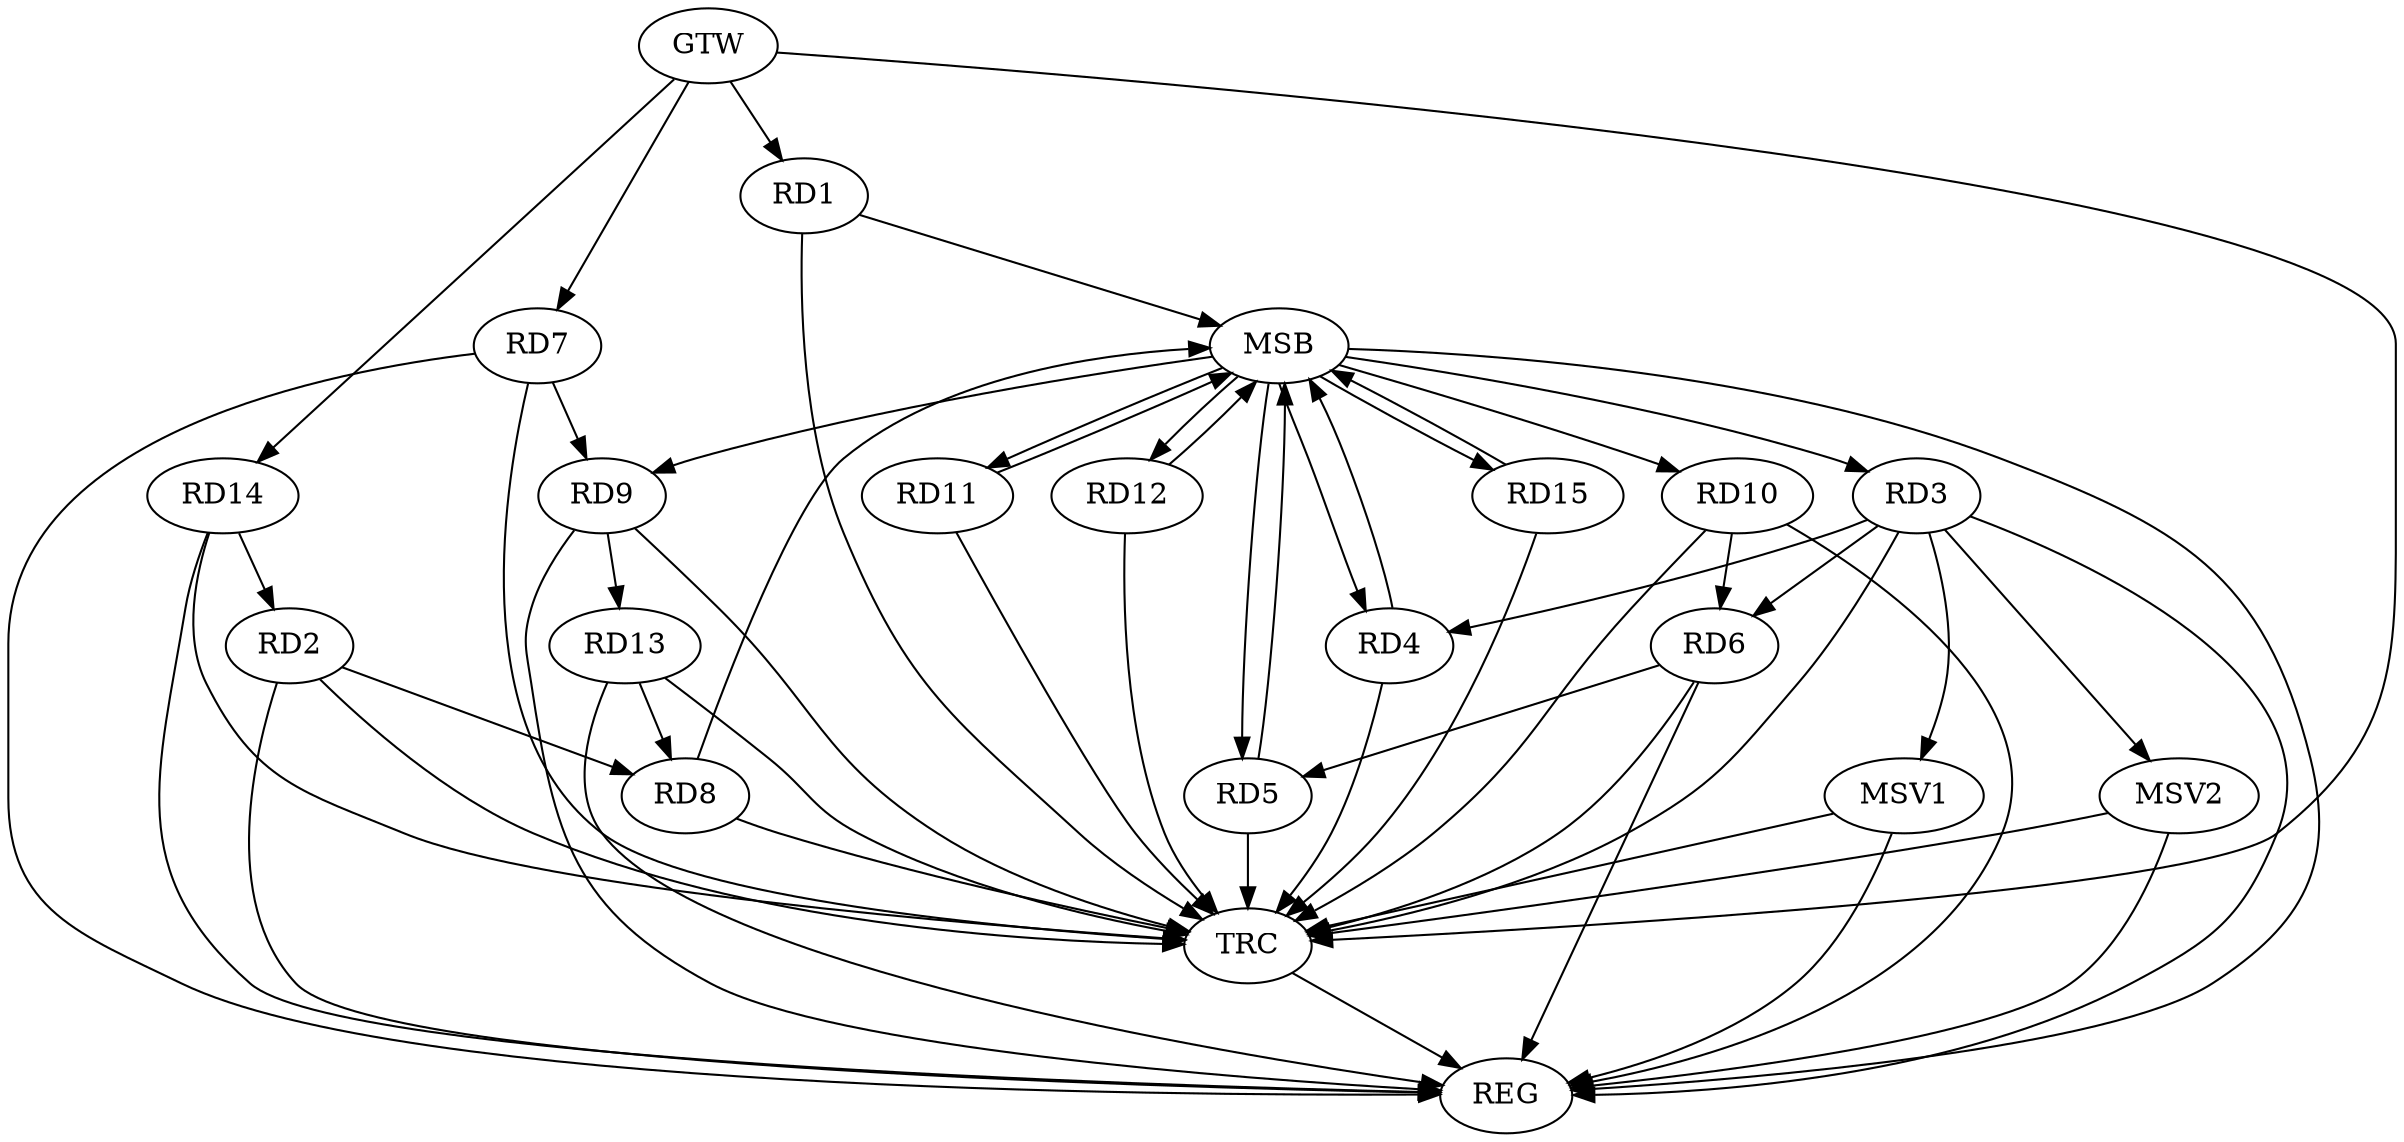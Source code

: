 strict digraph G {
  RD1 [ label="RD1" ];
  RD2 [ label="RD2" ];
  RD3 [ label="RD3" ];
  RD4 [ label="RD4" ];
  RD5 [ label="RD5" ];
  RD6 [ label="RD6" ];
  RD7 [ label="RD7" ];
  RD8 [ label="RD8" ];
  RD9 [ label="RD9" ];
  RD10 [ label="RD10" ];
  RD11 [ label="RD11" ];
  RD12 [ label="RD12" ];
  RD13 [ label="RD13" ];
  RD14 [ label="RD14" ];
  RD15 [ label="RD15" ];
  GTW [ label="GTW" ];
  REG [ label="REG" ];
  MSB [ label="MSB" ];
  TRC [ label="TRC" ];
  MSV1 [ label="MSV1" ];
  MSV2 [ label="MSV2" ];
  RD2 -> RD8;
  RD14 -> RD2;
  RD3 -> RD4;
  RD3 -> RD6;
  RD6 -> RD5;
  RD10 -> RD6;
  RD7 -> RD9;
  RD13 -> RD8;
  RD9 -> RD13;
  GTW -> RD1;
  GTW -> RD7;
  GTW -> RD14;
  RD2 -> REG;
  RD3 -> REG;
  RD6 -> REG;
  RD7 -> REG;
  RD9 -> REG;
  RD10 -> REG;
  RD13 -> REG;
  RD14 -> REG;
  RD1 -> MSB;
  MSB -> RD3;
  MSB -> RD11;
  MSB -> RD12;
  MSB -> REG;
  RD4 -> MSB;
  MSB -> RD10;
  RD5 -> MSB;
  MSB -> RD9;
  RD8 -> MSB;
  MSB -> RD5;
  RD11 -> MSB;
  MSB -> RD4;
  RD12 -> MSB;
  MSB -> RD15;
  RD15 -> MSB;
  RD1 -> TRC;
  RD2 -> TRC;
  RD3 -> TRC;
  RD4 -> TRC;
  RD5 -> TRC;
  RD6 -> TRC;
  RD7 -> TRC;
  RD8 -> TRC;
  RD9 -> TRC;
  RD10 -> TRC;
  RD11 -> TRC;
  RD12 -> TRC;
  RD13 -> TRC;
  RD14 -> TRC;
  RD15 -> TRC;
  GTW -> TRC;
  TRC -> REG;
  RD3 -> MSV1;
  MSV1 -> REG;
  MSV1 -> TRC;
  RD3 -> MSV2;
  MSV2 -> REG;
  MSV2 -> TRC;
}
